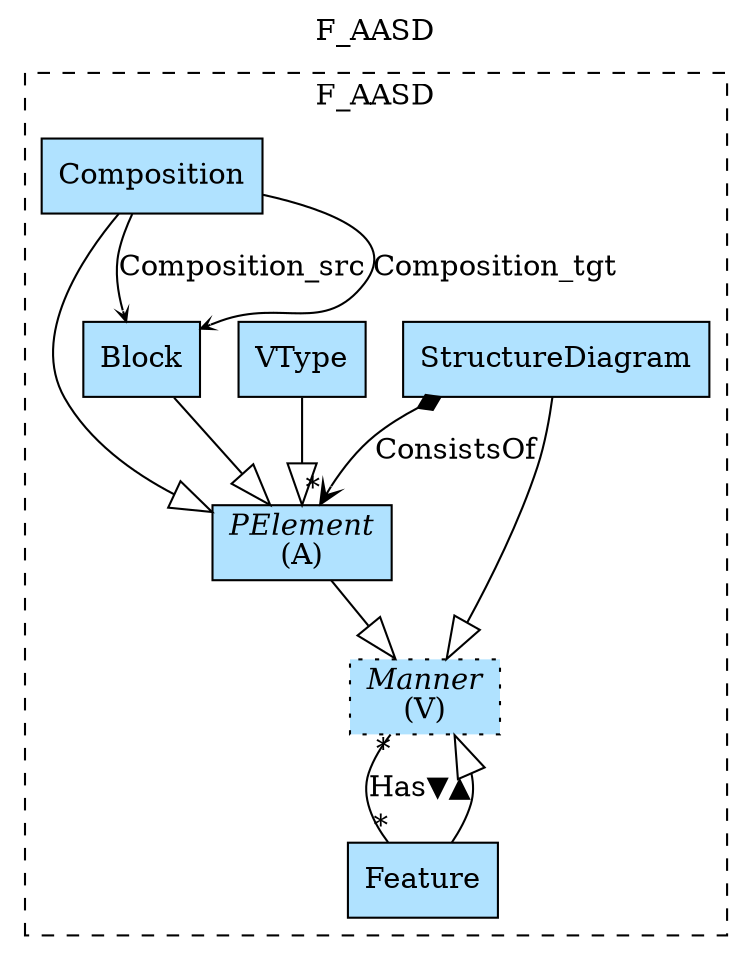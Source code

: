 digraph {graph[label=F_AASD,labelloc=tl,labelfontsize=12];
subgraph cluster_F_AASD{style=dashed;label=F_AASD;
"StructureDiagram"[shape=record,fillcolor=lightskyblue1,style = filled,label="StructureDiagram"];
"Feature"[shape=record,fillcolor=lightskyblue1,style = filled,label="Feature"];
"Manner"[shape=record,fillcolor=lightskyblue1,style ="filled,dotted",label=<{<I>Manner</I><br/>(V)}>];
"VType"[shape=record,fillcolor=lightskyblue1,style = filled,label="VType"];
"PElement"[shape=record,fillcolor=lightskyblue1,style = filled,label=<{<I>PElement</I><br/>(A)}>];
"Composition"[shape=record,fillcolor=lightskyblue1,style = filled,label="Composition"];
"Block"[shape=record,fillcolor=lightskyblue1,style = filled,label="Block"];

"StructureDiagram"->"PElement"[label="ConsistsOf",arrowhead=vee,arrowtail=diamond,dir=both,headlabel="*"];
"Manner"->"Feature"[label="Has▼▲",dir=none,taillabel="*",headlabel="*"];
"StructureDiagram"->"Manner"[arrowhead=onormal,arrowsize=2.0];
"PElement"->"Manner"[arrowhead=onormal,arrowsize=2.0];
"Feature"->"Manner"[arrowhead=onormal,arrowsize=2.0];
"Block"->"PElement"[arrowhead=onormal,arrowsize=2.0];
"Composition"->"PElement"[arrowhead=onormal,arrowsize=2.0];
"VType"->"PElement"[arrowhead=onormal,arrowsize=2.0];
"Composition"->"Block"[label="Composition_src",arrowhead=vee,headlabel="",arrowsize=.5];
"Composition"->"Block"[label="Composition_tgt",arrowhead=vee,headlabel="",arrowsize=.5];

}
}